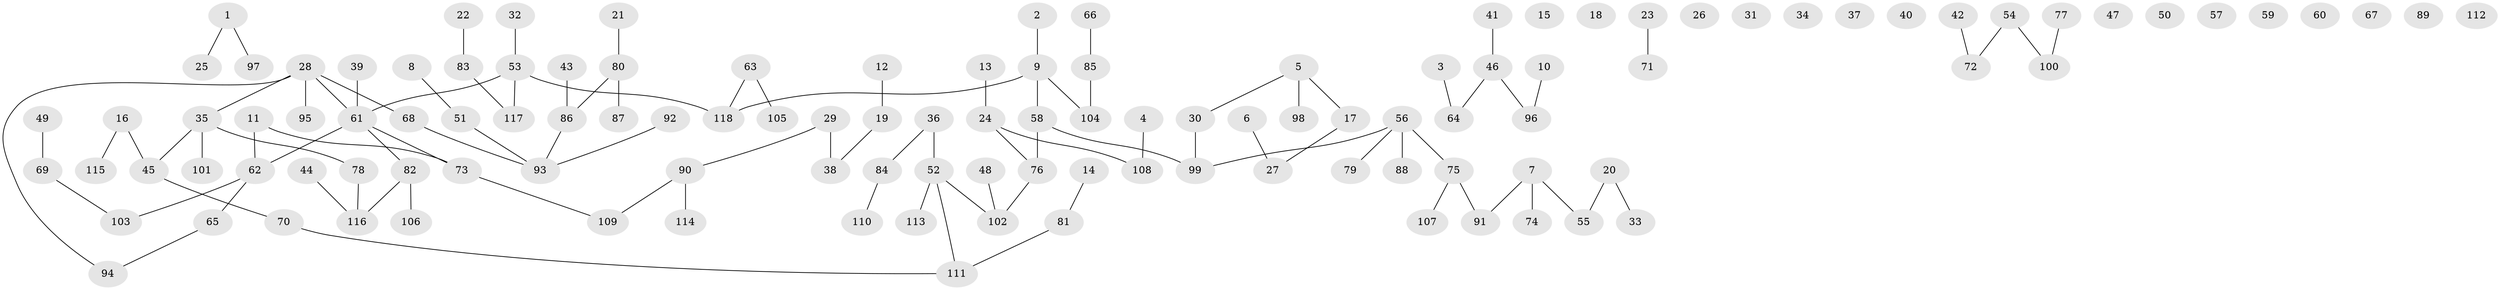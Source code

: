 // Generated by graph-tools (version 1.1) at 2025/00/03/09/25 03:00:43]
// undirected, 118 vertices, 102 edges
graph export_dot {
graph [start="1"]
  node [color=gray90,style=filled];
  1;
  2;
  3;
  4;
  5;
  6;
  7;
  8;
  9;
  10;
  11;
  12;
  13;
  14;
  15;
  16;
  17;
  18;
  19;
  20;
  21;
  22;
  23;
  24;
  25;
  26;
  27;
  28;
  29;
  30;
  31;
  32;
  33;
  34;
  35;
  36;
  37;
  38;
  39;
  40;
  41;
  42;
  43;
  44;
  45;
  46;
  47;
  48;
  49;
  50;
  51;
  52;
  53;
  54;
  55;
  56;
  57;
  58;
  59;
  60;
  61;
  62;
  63;
  64;
  65;
  66;
  67;
  68;
  69;
  70;
  71;
  72;
  73;
  74;
  75;
  76;
  77;
  78;
  79;
  80;
  81;
  82;
  83;
  84;
  85;
  86;
  87;
  88;
  89;
  90;
  91;
  92;
  93;
  94;
  95;
  96;
  97;
  98;
  99;
  100;
  101;
  102;
  103;
  104;
  105;
  106;
  107;
  108;
  109;
  110;
  111;
  112;
  113;
  114;
  115;
  116;
  117;
  118;
  1 -- 25;
  1 -- 97;
  2 -- 9;
  3 -- 64;
  4 -- 108;
  5 -- 17;
  5 -- 30;
  5 -- 98;
  6 -- 27;
  7 -- 55;
  7 -- 74;
  7 -- 91;
  8 -- 51;
  9 -- 58;
  9 -- 104;
  9 -- 118;
  10 -- 96;
  11 -- 62;
  11 -- 73;
  12 -- 19;
  13 -- 24;
  14 -- 81;
  16 -- 45;
  16 -- 115;
  17 -- 27;
  19 -- 38;
  20 -- 33;
  20 -- 55;
  21 -- 80;
  22 -- 83;
  23 -- 71;
  24 -- 76;
  24 -- 108;
  28 -- 35;
  28 -- 61;
  28 -- 68;
  28 -- 94;
  28 -- 95;
  29 -- 38;
  29 -- 90;
  30 -- 99;
  32 -- 53;
  35 -- 45;
  35 -- 78;
  35 -- 101;
  36 -- 52;
  36 -- 84;
  39 -- 61;
  41 -- 46;
  42 -- 72;
  43 -- 86;
  44 -- 116;
  45 -- 70;
  46 -- 64;
  46 -- 96;
  48 -- 102;
  49 -- 69;
  51 -- 93;
  52 -- 102;
  52 -- 111;
  52 -- 113;
  53 -- 61;
  53 -- 117;
  53 -- 118;
  54 -- 72;
  54 -- 100;
  56 -- 75;
  56 -- 79;
  56 -- 88;
  56 -- 99;
  58 -- 76;
  58 -- 99;
  61 -- 62;
  61 -- 73;
  61 -- 82;
  62 -- 65;
  62 -- 103;
  63 -- 105;
  63 -- 118;
  65 -- 94;
  66 -- 85;
  68 -- 93;
  69 -- 103;
  70 -- 111;
  73 -- 109;
  75 -- 91;
  75 -- 107;
  76 -- 102;
  77 -- 100;
  78 -- 116;
  80 -- 86;
  80 -- 87;
  81 -- 111;
  82 -- 106;
  82 -- 116;
  83 -- 117;
  84 -- 110;
  85 -- 104;
  86 -- 93;
  90 -- 109;
  90 -- 114;
  92 -- 93;
}
